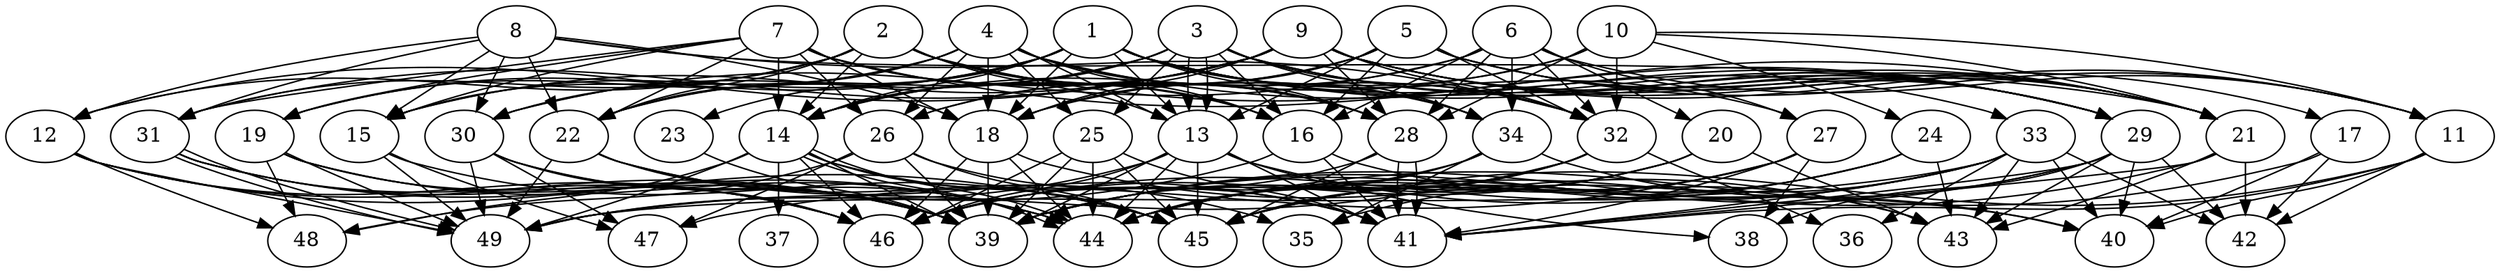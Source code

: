 // DAG (tier=3-complex, mode=compute, n=49, ccr=0.494, fat=0.831, density=0.713, regular=0.329, jump=0.284, mindata=1048576, maxdata=16777216)
// DAG automatically generated by daggen at Sun Aug 24 16:33:34 2025
// /home/ermia/Project/Environments/daggen/bin/daggen --dot --ccr 0.494 --fat 0.831 --regular 0.329 --density 0.713 --jump 0.284 --mindata 1048576 --maxdata 16777216 -n 49 
digraph G {
  1 [size="19252871343188348", alpha="0.09", expect_size="9626435671594174"]
  1 -> 13 [size ="368514770665472"]
  1 -> 14 [size ="368514770665472"]
  1 -> 15 [size ="368514770665472"]
  1 -> 18 [size ="368514770665472"]
  1 -> 19 [size ="368514770665472"]
  1 -> 21 [size ="368514770665472"]
  1 -> 22 [size ="368514770665472"]
  1 -> 23 [size ="368514770665472"]
  1 -> 27 [size ="368514770665472"]
  1 -> 28 [size ="368514770665472"]
  1 -> 29 [size ="368514770665472"]
  1 -> 33 [size ="368514770665472"]
  1 -> 34 [size ="368514770665472"]
  2 [size="537109172547309760", alpha="0.18", expect_size="268554586273654880"]
  2 -> 12 [size ="605791748882432"]
  2 -> 13 [size ="605791748882432"]
  2 -> 14 [size ="605791748882432"]
  2 -> 15 [size ="605791748882432"]
  2 -> 16 [size ="605791748882432"]
  2 -> 22 [size ="605791748882432"]
  2 -> 28 [size ="605791748882432"]
  2 -> 29 [size ="605791748882432"]
  2 -> 31 [size ="605791748882432"]
  2 -> 34 [size ="605791748882432"]
  3 [size="713862186786959744", alpha="0.18", expect_size="356931093393479872"]
  3 -> 13 [size ="382092714180608"]
  3 -> 13 [size ="382092714180608"]
  3 -> 14 [size ="382092714180608"]
  3 -> 16 [size ="382092714180608"]
  3 -> 21 [size ="382092714180608"]
  3 -> 22 [size ="382092714180608"]
  3 -> 25 [size ="382092714180608"]
  3 -> 29 [size ="382092714180608"]
  3 -> 30 [size ="382092714180608"]
  3 -> 32 [size ="382092714180608"]
  3 -> 34 [size ="382092714180608"]
  4 [size="2338199735854027264", alpha="0.09", expect_size="1169099867927013632"]
  4 -> 13 [size ="885115450294272"]
  4 -> 16 [size ="885115450294272"]
  4 -> 18 [size ="885115450294272"]
  4 -> 19 [size ="885115450294272"]
  4 -> 22 [size ="885115450294272"]
  4 -> 25 [size ="885115450294272"]
  4 -> 26 [size ="885115450294272"]
  4 -> 28 [size ="885115450294272"]
  4 -> 29 [size ="885115450294272"]
  4 -> 30 [size ="885115450294272"]
  4 -> 32 [size ="885115450294272"]
  5 [size="1436700273433468160", alpha="0.17", expect_size="718350136716734080"]
  5 -> 11 [size ="581796806787072"]
  5 -> 13 [size ="581796806787072"]
  5 -> 14 [size ="581796806787072"]
  5 -> 16 [size ="581796806787072"]
  5 -> 18 [size ="581796806787072"]
  5 -> 21 [size ="581796806787072"]
  5 -> 26 [size ="581796806787072"]
  5 -> 29 [size ="581796806787072"]
  5 -> 32 [size ="581796806787072"]
  6 [size="36038680972813656", alpha="0.09", expect_size="18019340486406828"]
  6 -> 11 [size ="675105449443328"]
  6 -> 16 [size ="675105449443328"]
  6 -> 20 [size ="675105449443328"]
  6 -> 26 [size ="675105449443328"]
  6 -> 27 [size ="675105449443328"]
  6 -> 28 [size ="675105449443328"]
  6 -> 30 [size ="675105449443328"]
  6 -> 32 [size ="675105449443328"]
  6 -> 34 [size ="675105449443328"]
  7 [size="4326189659007810048", alpha="0.09", expect_size="2163094829503905024"]
  7 -> 14 [size ="1625663920406528"]
  7 -> 15 [size ="1625663920406528"]
  7 -> 16 [size ="1625663920406528"]
  7 -> 18 [size ="1625663920406528"]
  7 -> 19 [size ="1625663920406528"]
  7 -> 21 [size ="1625663920406528"]
  7 -> 22 [size ="1625663920406528"]
  7 -> 26 [size ="1625663920406528"]
  7 -> 28 [size ="1625663920406528"]
  7 -> 31 [size ="1625663920406528"]
  8 [size="3656591506472435712000", alpha="0.06", expect_size="1828295753236217856000"]
  8 -> 12 [size ="1898778407731200"]
  8 -> 15 [size ="1898778407731200"]
  8 -> 18 [size ="1898778407731200"]
  8 -> 21 [size ="1898778407731200"]
  8 -> 22 [size ="1898778407731200"]
  8 -> 30 [size ="1898778407731200"]
  8 -> 31 [size ="1898778407731200"]
  8 -> 32 [size ="1898778407731200"]
  9 [size="65004883425737472", alpha="0.05", expect_size="32502441712868736"]
  9 -> 11 [size ="1418547301449728"]
  9 -> 12 [size ="1418547301449728"]
  9 -> 14 [size ="1418547301449728"]
  9 -> 15 [size ="1418547301449728"]
  9 -> 17 [size ="1418547301449728"]
  9 -> 18 [size ="1418547301449728"]
  9 -> 21 [size ="1418547301449728"]
  9 -> 28 [size ="1418547301449728"]
  9 -> 29 [size ="1418547301449728"]
  9 -> 31 [size ="1418547301449728"]
  9 -> 32 [size ="1418547301449728"]
  10 [size="1484563097761720576", alpha="0.05", expect_size="742281548880860288"]
  10 -> 11 [size ="1758599869104128"]
  10 -> 14 [size ="1758599869104128"]
  10 -> 18 [size ="1758599869104128"]
  10 -> 21 [size ="1758599869104128"]
  10 -> 24 [size ="1758599869104128"]
  10 -> 28 [size ="1758599869104128"]
  10 -> 32 [size ="1758599869104128"]
  11 [size="54941072248570936", alpha="0.07", expect_size="27470536124285468"]
  11 -> 40 [size ="1368383157174272"]
  11 -> 41 [size ="1368383157174272"]
  11 -> 42 [size ="1368383157174272"]
  11 -> 45 [size ="1368383157174272"]
  12 [size="1223204148328389376", alpha="0.18", expect_size="611602074164194688"]
  12 -> 39 [size ="512852322418688"]
  12 -> 45 [size ="512852322418688"]
  12 -> 46 [size ="512852322418688"]
  12 -> 48 [size ="512852322418688"]
  12 -> 49 [size ="512852322418688"]
  13 [size="2331667017245470208", alpha="0.02", expect_size="1165833508622735104"]
  13 -> 38 [size ="880984228626432"]
  13 -> 39 [size ="880984228626432"]
  13 -> 40 [size ="880984228626432"]
  13 -> 41 [size ="880984228626432"]
  13 -> 44 [size ="880984228626432"]
  13 -> 45 [size ="880984228626432"]
  13 -> 46 [size ="880984228626432"]
  13 -> 49 [size ="880984228626432"]
  14 [size="785740924750359808", alpha="0.10", expect_size="392870462375179904"]
  14 -> 37 [size ="1105538003763200"]
  14 -> 39 [size ="1105538003763200"]
  14 -> 41 [size ="1105538003763200"]
  14 -> 44 [size ="1105538003763200"]
  14 -> 44 [size ="1105538003763200"]
  14 -> 45 [size ="1105538003763200"]
  14 -> 46 [size ="1105538003763200"]
  14 -> 48 [size ="1105538003763200"]
  14 -> 49 [size ="1105538003763200"]
  15 [size="4516186818540902285312", alpha="0.18", expect_size="2258093409270451142656"]
  15 -> 45 [size ="2185770630643712"]
  15 -> 47 [size ="2185770630643712"]
  15 -> 49 [size ="2185770630643712"]
  16 [size="7937189104486187008", alpha="0.17", expect_size="3968594552243093504"]
  16 -> 41 [size ="31832284332032"]
  16 -> 43 [size ="31832284332032"]
  16 -> 49 [size ="31832284332032"]
  17 [size="19222642491396194304", alpha="0.20", expect_size="9611321245698097152"]
  17 -> 40 [size ="57407069749248"]
  17 -> 42 [size ="57407069749248"]
  17 -> 44 [size ="57407069749248"]
  18 [size="690436896085634", alpha="0.16", expect_size="345218448042817"]
  18 -> 39 [size ="30028398067712"]
  18 -> 43 [size ="30028398067712"]
  18 -> 44 [size ="30028398067712"]
  18 -> 46 [size ="30028398067712"]
  19 [size="49395746021091472", alpha="0.06", expect_size="24697873010545736"]
  19 -> 39 [size ="1633380391190528"]
  19 -> 44 [size ="1633380391190528"]
  19 -> 46 [size ="1633380391190528"]
  19 -> 48 [size ="1633380391190528"]
  19 -> 49 [size ="1633380391190528"]
  20 [size="60466708390753599488", alpha="0.16", expect_size="30233354195376799744"]
  20 -> 39 [size ="123244497600512"]
  20 -> 43 [size ="123244497600512"]
  20 -> 44 [size ="123244497600512"]
  20 -> 46 [size ="123244497600512"]
  21 [size="4853084410190912512", alpha="0.11", expect_size="2426542205095456256"]
  21 -> 39 [size ="1670342317703168"]
  21 -> 41 [size ="1670342317703168"]
  21 -> 42 [size ="1670342317703168"]
  21 -> 43 [size ="1670342317703168"]
  22 [size="57162799508618176", alpha="0.01", expect_size="28581399754309088"]
  22 -> 35 [size ="39792905551872"]
  22 -> 39 [size ="39792905551872"]
  22 -> 41 [size ="39792905551872"]
  22 -> 49 [size ="39792905551872"]
  23 [size="849816322048000000000", alpha="0.12", expect_size="424908161024000000000"]
  23 -> 39 [size ="717750272000000"]
  24 [size="8394469677683888", alpha="0.11", expect_size="4197234838841944"]
  24 -> 43 [size ="546307257139200"]
  24 -> 44 [size ="546307257139200"]
  24 -> 45 [size ="546307257139200"]
  24 -> 46 [size ="546307257139200"]
  25 [size="20319690043560604", alpha="0.01", expect_size="10159845021780302"]
  25 -> 39 [size ="13044360937472"]
  25 -> 41 [size ="13044360937472"]
  25 -> 44 [size ="13044360937472"]
  25 -> 45 [size ="13044360937472"]
  25 -> 46 [size ="13044360937472"]
  26 [size="2625988375538678366208", alpha="0.13", expect_size="1312994187769339183104"]
  26 -> 39 [size ="1522714628063232"]
  26 -> 41 [size ="1522714628063232"]
  26 -> 45 [size ="1522714628063232"]
  26 -> 47 [size ="1522714628063232"]
  26 -> 48 [size ="1522714628063232"]
  27 [size="1361361722205324", alpha="0.07", expect_size="680680861102662"]
  27 -> 38 [size ="108655970091008"]
  27 -> 41 [size ="108655970091008"]
  27 -> 44 [size ="108655970091008"]
  27 -> 45 [size ="108655970091008"]
  27 -> 47 [size ="108655970091008"]
  28 [size="8398106991263744000", alpha="0.18", expect_size="4199053495631872000"]
  28 -> 41 [size ="33053002956800"]
  28 -> 41 [size ="33053002956800"]
  28 -> 45 [size ="33053002956800"]
  28 -> 46 [size ="33053002956800"]
  29 [size="14024022643703808000", alpha="0.03", expect_size="7012011321851904000"]
  29 -> 38 [size ="46523429683200"]
  29 -> 39 [size ="46523429683200"]
  29 -> 40 [size ="46523429683200"]
  29 -> 41 [size ="46523429683200"]
  29 -> 42 [size ="46523429683200"]
  29 -> 43 [size ="46523429683200"]
  29 -> 45 [size ="46523429683200"]
  30 [size="710725739841847296000", alpha="0.01", expect_size="355362869920923648000"]
  30 -> 39 [size ="637125053644800"]
  30 -> 44 [size ="637125053644800"]
  30 -> 46 [size ="637125053644800"]
  30 -> 47 [size ="637125053644800"]
  30 -> 49 [size ="637125053644800"]
  31 [size="588663340145673344", alpha="0.20", expect_size="294331670072836672"]
  31 -> 39 [size ="707390248845312"]
  31 -> 44 [size ="707390248845312"]
  31 -> 46 [size ="707390248845312"]
  31 -> 49 [size ="707390248845312"]
  31 -> 49 [size ="707390248845312"]
  32 [size="3306553401227752", alpha="0.06", expect_size="1653276700613876"]
  32 -> 36 [size ="279862216491008"]
  32 -> 39 [size ="279862216491008"]
  32 -> 44 [size ="279862216491008"]
  32 -> 45 [size ="279862216491008"]
  32 -> 49 [size ="279862216491008"]
  33 [size="564051496751675904", alpha="0.08", expect_size="282025748375837952"]
  33 -> 35 [size ="908708242522112"]
  33 -> 36 [size ="908708242522112"]
  33 -> 39 [size ="908708242522112"]
  33 -> 40 [size ="908708242522112"]
  33 -> 41 [size ="908708242522112"]
  33 -> 42 [size ="908708242522112"]
  33 -> 43 [size ="908708242522112"]
  33 -> 44 [size ="908708242522112"]
  33 -> 49 [size ="908708242522112"]
  34 [size="3147094725413614649344", alpha="0.01", expect_size="1573547362706807324672"]
  34 -> 35 [size ="1718026521018368"]
  34 -> 40 [size ="1718026521018368"]
  34 -> 44 [size ="1718026521018368"]
  34 -> 46 [size ="1718026521018368"]
  35 [size="146033557827176736", alpha="0.09", expect_size="73016778913588368"]
  36 [size="39186482758745587712", alpha="0.05", expect_size="19593241379372793856"]
  37 [size="39802610065109992", alpha="0.01", expect_size="19901305032554996"]
  38 [size="182076017479778304000", alpha="0.16", expect_size="91038008739889152000"]
  39 [size="71493651342758944", alpha="0.02", expect_size="35746825671379472"]
  40 [size="41509747560211792", alpha="0.08", expect_size="20754873780105896"]
  41 [size="574230832785089626112", alpha="0.07", expect_size="287115416392544813056"]
  42 [size="159051736156830240", alpha="0.10", expect_size="79525868078415120"]
  43 [size="93068103212131584", alpha="0.01", expect_size="46534051606065792"]
  44 [size="211696136814112512", alpha="0.16", expect_size="105848068407056256"]
  45 [size="6293424841999515648", alpha="0.07", expect_size="3146712420999757824"]
  46 [size="206695113026202238976", alpha="0.02", expect_size="103347556513101119488"]
  47 [size="3259365092460694528", alpha="0.09", expect_size="1629682546230347264"]
  48 [size="284387676909209649152", alpha="0.16", expect_size="142193838454604824576"]
  49 [size="26507522123622560", alpha="0.12", expect_size="13253761061811280"]
}